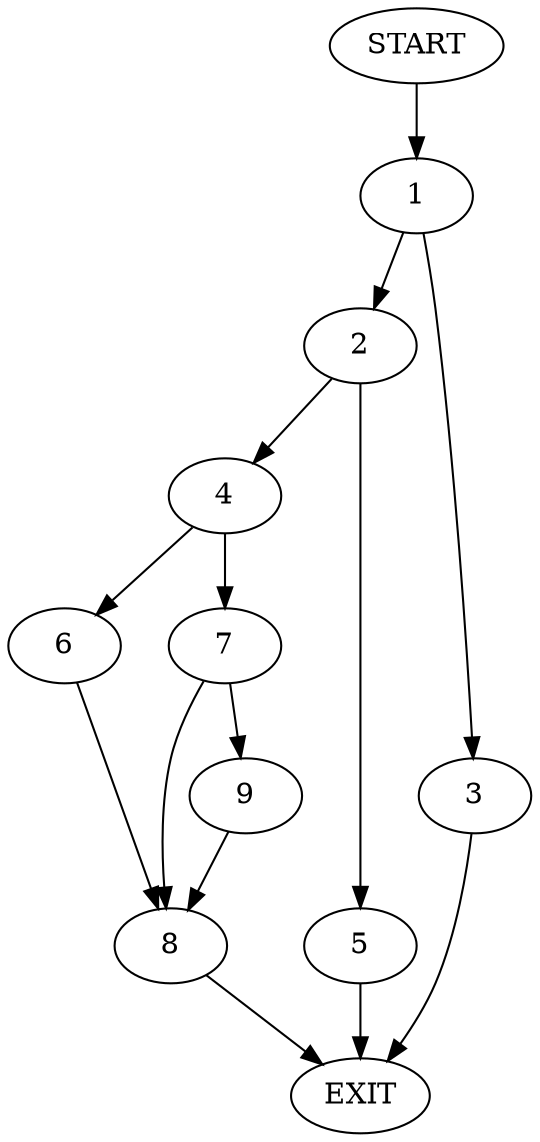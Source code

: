 digraph {
0 [label="START"]
10 [label="EXIT"]
0 -> 1
1 -> 2
1 -> 3
3 -> 10
2 -> 4
2 -> 5
5 -> 10
4 -> 6
4 -> 7
6 -> 8
7 -> 9
7 -> 8
8 -> 10
9 -> 8
}
